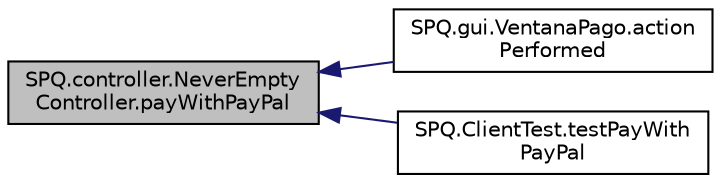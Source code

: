 digraph "SPQ.controller.NeverEmptyController.payWithPayPal"
{
  edge [fontname="Helvetica",fontsize="10",labelfontname="Helvetica",labelfontsize="10"];
  node [fontname="Helvetica",fontsize="10",shape=record];
  rankdir="LR";
  Node37 [label="SPQ.controller.NeverEmpty\lController.payWithPayPal",height=0.2,width=0.4,color="black", fillcolor="grey75", style="filled", fontcolor="black"];
  Node37 -> Node38 [dir="back",color="midnightblue",fontsize="10",style="solid",fontname="Helvetica"];
  Node38 [label="SPQ.gui.VentanaPago.action\lPerformed",height=0.2,width=0.4,color="black", fillcolor="white", style="filled",URL="$class_s_p_q_1_1gui_1_1_ventana_pago.html#a64947ae1b81ff8e561792d9db382b1f9"];
  Node37 -> Node39 [dir="back",color="midnightblue",fontsize="10",style="solid",fontname="Helvetica"];
  Node39 [label="SPQ.ClientTest.testPayWith\lPayPal",height=0.2,width=0.4,color="black", fillcolor="white", style="filled",URL="$class_s_p_q_1_1_client_test.html#afe92931ed84ed471c853004681be4072"];
}
